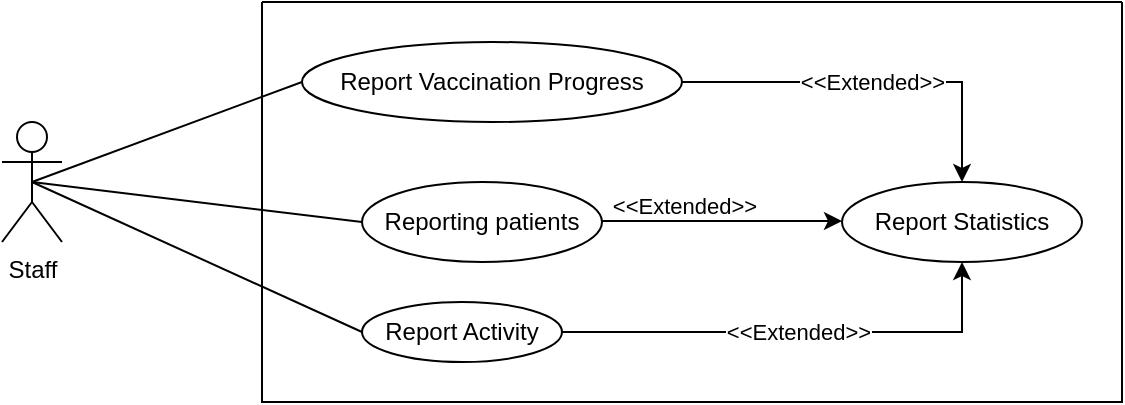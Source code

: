 <mxfile version="14.7.0" type="github">
  <diagram id="bCqq4nFwA_tRyuczgc7F" name="Page-1">
    <mxGraphModel dx="868" dy="393" grid="1" gridSize="10" guides="1" tooltips="1" connect="1" arrows="1" fold="1" page="1" pageScale="1" pageWidth="850" pageHeight="1100" math="0" shadow="0">
      <root>
        <mxCell id="0" />
        <mxCell id="1" parent="0" />
        <mxCell id="m8PnMb_foXF3fvg75DVp-1" value="" style="swimlane;startSize=0;" vertex="1" parent="1">
          <mxGeometry x="220" y="120" width="430" height="200" as="geometry" />
        </mxCell>
        <mxCell id="m8PnMb_foXF3fvg75DVp-8" value="Reporting patients" style="ellipse;whiteSpace=wrap;html=1;" vertex="1" parent="m8PnMb_foXF3fvg75DVp-1">
          <mxGeometry x="50" y="90" width="120" height="40" as="geometry" />
        </mxCell>
        <mxCell id="m8PnMb_foXF3fvg75DVp-11" value="&#xa;&#xa;&lt;span style=&quot;color: rgb(0, 0, 0); font-family: helvetica; font-size: 11px; font-style: normal; font-weight: 400; letter-spacing: normal; text-align: center; text-indent: 0px; text-transform: none; word-spacing: 0px; background-color: rgb(255, 255, 255); display: inline; float: none;&quot;&gt;&amp;lt;&amp;lt;Extended&amp;gt;&amp;gt;&lt;/span&gt;&#xa;&#xa;" style="edgeStyle=orthogonalEdgeStyle;rounded=0;orthogonalLoop=1;jettySize=auto;html=1;exitX=1;exitY=0.5;exitDx=0;exitDy=0;entryX=0.5;entryY=1;entryDx=0;entryDy=0;" edge="1" parent="m8PnMb_foXF3fvg75DVp-1" source="m8PnMb_foXF3fvg75DVp-7" target="m8PnMb_foXF3fvg75DVp-6">
          <mxGeometry relative="1" as="geometry" />
        </mxCell>
        <mxCell id="m8PnMb_foXF3fvg75DVp-7" value="Report Activity" style="ellipse;whiteSpace=wrap;html=1;" vertex="1" parent="m8PnMb_foXF3fvg75DVp-1">
          <mxGeometry x="50" y="150" width="100" height="30" as="geometry" />
        </mxCell>
        <mxCell id="m8PnMb_foXF3fvg75DVp-6" value="Report Statistics" style="ellipse;whiteSpace=wrap;html=1;" vertex="1" parent="m8PnMb_foXF3fvg75DVp-1">
          <mxGeometry x="290" y="90" width="120" height="40" as="geometry" />
        </mxCell>
        <mxCell id="m8PnMb_foXF3fvg75DVp-12" style="edgeStyle=orthogonalEdgeStyle;rounded=0;orthogonalLoop=1;jettySize=auto;html=1;exitX=1;exitY=0.5;exitDx=0;exitDy=0;" edge="1" parent="m8PnMb_foXF3fvg75DVp-1">
          <mxGeometry relative="1" as="geometry">
            <mxPoint x="170" y="109.5" as="sourcePoint" />
            <mxPoint x="290" y="109.5" as="targetPoint" />
          </mxGeometry>
        </mxCell>
        <mxCell id="m8PnMb_foXF3fvg75DVp-13" value="&amp;lt;&amp;lt;Extended&amp;gt;&amp;gt;" style="edgeLabel;html=1;align=center;verticalAlign=middle;resizable=0;points=[];" vertex="1" connectable="0" parent="m8PnMb_foXF3fvg75DVp-12">
          <mxGeometry x="-0.317" y="8" relative="1" as="geometry">
            <mxPoint as="offset" />
          </mxGeometry>
        </mxCell>
        <mxCell id="m8PnMb_foXF3fvg75DVp-3" value="Staff" style="shape=umlActor;verticalLabelPosition=bottom;verticalAlign=top;html=1;outlineConnect=0;" vertex="1" parent="1">
          <mxGeometry x="90" y="180" width="30" height="60" as="geometry" />
        </mxCell>
        <mxCell id="m8PnMb_foXF3fvg75DVp-10" value="&#xa;&#xa;&lt;span style=&quot;color: rgb(0, 0, 0); font-family: helvetica; font-size: 11px; font-style: normal; font-weight: 400; letter-spacing: normal; text-align: center; text-indent: 0px; text-transform: none; word-spacing: 0px; background-color: rgb(255, 255, 255); display: inline; float: none;&quot;&gt;&amp;lt;&amp;lt;Extended&amp;gt;&amp;gt;&lt;/span&gt;&#xa;&#xa;" style="edgeStyle=orthogonalEdgeStyle;rounded=0;orthogonalLoop=1;jettySize=auto;html=1;exitX=1;exitY=0.5;exitDx=0;exitDy=0;entryX=0.5;entryY=0;entryDx=0;entryDy=0;" edge="1" parent="1" source="m8PnMb_foXF3fvg75DVp-9" target="m8PnMb_foXF3fvg75DVp-6">
          <mxGeometry relative="1" as="geometry" />
        </mxCell>
        <mxCell id="m8PnMb_foXF3fvg75DVp-9" value="Report Vaccination Progress" style="ellipse;whiteSpace=wrap;html=1;" vertex="1" parent="1">
          <mxGeometry x="240" y="140" width="190" height="40" as="geometry" />
        </mxCell>
        <mxCell id="m8PnMb_foXF3fvg75DVp-14" value="" style="endArrow=none;html=1;exitX=0.5;exitY=0.5;exitDx=0;exitDy=0;exitPerimeter=0;entryX=0;entryY=0.5;entryDx=0;entryDy=0;" edge="1" parent="1" source="m8PnMb_foXF3fvg75DVp-3" target="m8PnMb_foXF3fvg75DVp-9">
          <mxGeometry width="50" height="50" relative="1" as="geometry">
            <mxPoint x="400" y="220" as="sourcePoint" />
            <mxPoint x="450" y="170" as="targetPoint" />
          </mxGeometry>
        </mxCell>
        <mxCell id="m8PnMb_foXF3fvg75DVp-15" value="" style="endArrow=none;html=1;exitX=0.5;exitY=0.5;exitDx=0;exitDy=0;exitPerimeter=0;entryX=0;entryY=0.5;entryDx=0;entryDy=0;" edge="1" parent="1" source="m8PnMb_foXF3fvg75DVp-3" target="m8PnMb_foXF3fvg75DVp-7">
          <mxGeometry width="50" height="50" relative="1" as="geometry">
            <mxPoint x="400" y="220" as="sourcePoint" />
            <mxPoint x="450" y="170" as="targetPoint" />
          </mxGeometry>
        </mxCell>
        <mxCell id="m8PnMb_foXF3fvg75DVp-16" value="" style="endArrow=none;html=1;exitX=0.5;exitY=0.5;exitDx=0;exitDy=0;exitPerimeter=0;entryX=0;entryY=0.5;entryDx=0;entryDy=0;" edge="1" parent="1" source="m8PnMb_foXF3fvg75DVp-3" target="m8PnMb_foXF3fvg75DVp-8">
          <mxGeometry width="50" height="50" relative="1" as="geometry">
            <mxPoint x="400" y="220" as="sourcePoint" />
            <mxPoint x="450" y="170" as="targetPoint" />
          </mxGeometry>
        </mxCell>
      </root>
    </mxGraphModel>
  </diagram>
</mxfile>
